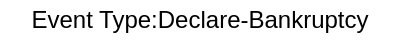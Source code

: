 <mxfile version="14.1.8" type="github">
  <diagram id="YPYotsMvMSeZRZDJY0u-" name="Page-1">
    <mxGraphModel dx="1038" dy="548" grid="1" gridSize="10" guides="1" tooltips="1" connect="1" arrows="1" fold="1" page="1" pageScale="1" pageWidth="827" pageHeight="1169" math="0" shadow="0">
      <root>
        <mxCell id="0" />
        <mxCell id="1" parent="0" />
        <mxCell id="tcTEfkmimjFD_T5cu-Gw-1" value="Event Type:Declare-Bankruptcy" style="text;html=1;strokeColor=none;fillColor=none;align=center;verticalAlign=middle;whiteSpace=wrap;rounded=0;" vertex="1" parent="1">
          <mxGeometry x="350" y="220" width="200" height="20" as="geometry" />
        </mxCell>
      </root>
    </mxGraphModel>
  </diagram>
</mxfile>
